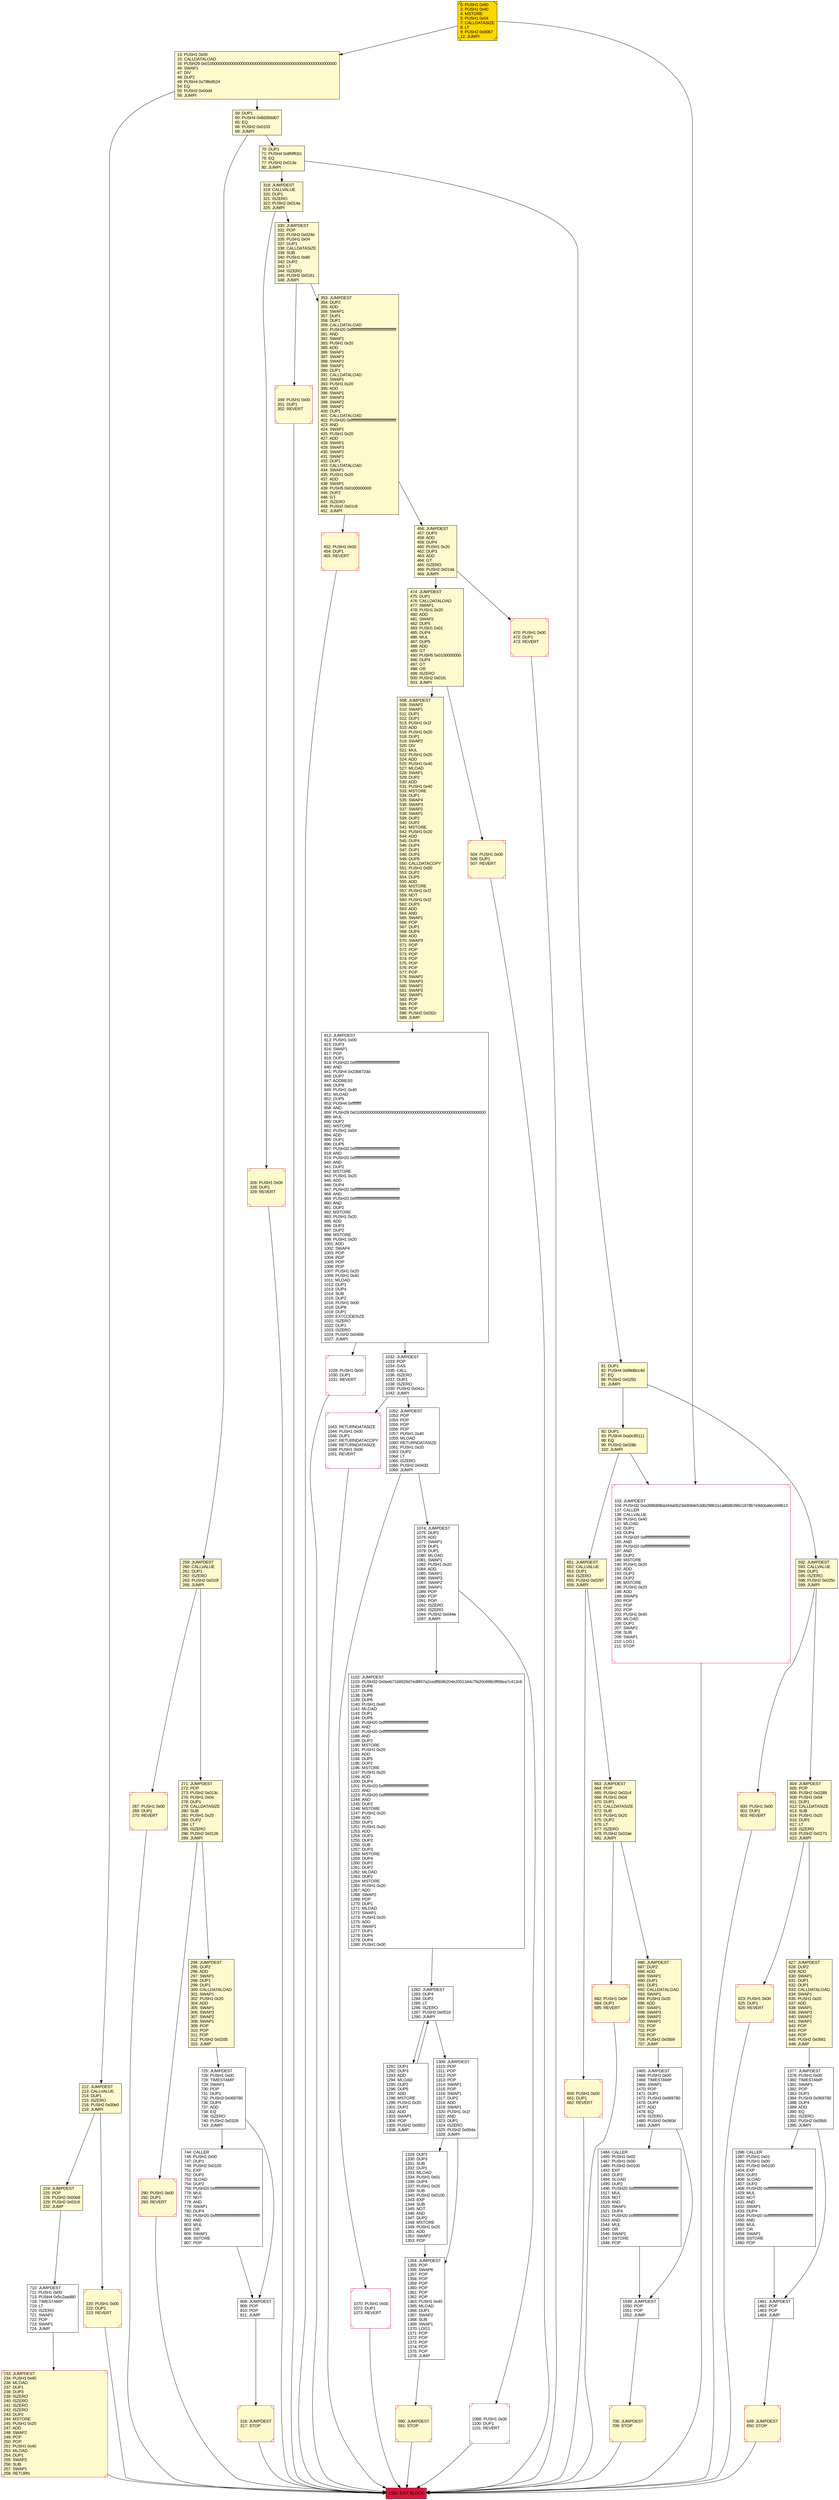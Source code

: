 digraph G {
bgcolor=transparent rankdir=UD;
node [shape=box style=filled color=black fillcolor=white fontname=arial fontcolor=black];
290 [label="290: PUSH1 0x00\l292: DUP1\l293: REVERT\l" fillcolor=lemonchiffon shape=Msquare color=crimson ];
686 [label="686: JUMPDEST\l687: DUP2\l688: ADD\l689: SWAP1\l690: DUP1\l691: DUP1\l692: CALLDATALOAD\l693: SWAP1\l694: PUSH1 0x20\l696: ADD\l697: SWAP1\l698: SWAP3\l699: SWAP2\l700: SWAP1\l701: POP\l702: POP\l703: POP\l704: PUSH2 0x05b9\l707: JUMP\l" fillcolor=lemonchiffon ];
651 [label="651: JUMPDEST\l652: CALLVALUE\l653: DUP1\l654: ISZERO\l655: PUSH2 0x0297\l658: JUMPI\l" fillcolor=lemonchiffon ];
1043 [label="1043: RETURNDATASIZE\l1044: PUSH1 0x00\l1046: DUP1\l1047: RETURNDATACOPY\l1048: RETURNDATASIZE\l1049: PUSH1 0x00\l1051: REVERT\l" shape=Msquare color=crimson ];
1102 [label="1102: JUMPDEST\l1103: PUSH32 0x0eeb71b8926d7ed8f47a2cedf6b9b204e2001344c7fa20c696c9f06ea7c413c6\l1136: DUP6\l1137: DUP6\l1138: DUP6\l1139: DUP6\l1140: PUSH1 0x40\l1142: MLOAD\l1143: DUP1\l1144: DUP6\l1145: PUSH20 0xffffffffffffffffffffffffffffffffffffffff\l1166: AND\l1167: PUSH20 0xffffffffffffffffffffffffffffffffffffffff\l1188: AND\l1189: DUP2\l1190: MSTORE\l1191: PUSH1 0x20\l1193: ADD\l1194: DUP5\l1195: DUP2\l1196: MSTORE\l1197: PUSH1 0x20\l1199: ADD\l1200: DUP4\l1201: PUSH20 0xffffffffffffffffffffffffffffffffffffffff\l1222: AND\l1223: PUSH20 0xffffffffffffffffffffffffffffffffffffffff\l1244: AND\l1245: DUP2\l1246: MSTORE\l1247: PUSH1 0x20\l1249: ADD\l1250: DUP1\l1251: PUSH1 0x20\l1253: ADD\l1254: DUP3\l1255: DUP2\l1256: SUB\l1257: DUP3\l1258: MSTORE\l1259: DUP4\l1260: DUP2\l1261: DUP2\l1262: MLOAD\l1263: DUP2\l1264: MSTORE\l1265: PUSH1 0x20\l1267: ADD\l1268: SWAP2\l1269: POP\l1270: DUP1\l1271: MLOAD\l1272: SWAP1\l1273: PUSH1 0x20\l1275: ADD\l1276: SWAP1\l1277: DUP1\l1278: DUP4\l1279: DUP4\l1280: PUSH1 0x00\l" ];
682 [label="682: PUSH1 0x00\l684: DUP1\l685: REVERT\l" fillcolor=lemonchiffon shape=Msquare color=crimson ];
103 [label="103: JUMPDEST\l104: PUSH32 0xa398b89ba344a0b23a0b9de53db298b2a1a868b396c1878b7e9dcbafecd49b13\l137: CALLER\l138: CALLVALUE\l139: PUSH1 0x40\l141: MLOAD\l142: DUP1\l143: DUP4\l144: PUSH20 0xffffffffffffffffffffffffffffffffffffffff\l165: AND\l166: PUSH20 0xffffffffffffffffffffffffffffffffffffffff\l187: AND\l188: DUP2\l189: MSTORE\l190: PUSH1 0x20\l192: ADD\l193: DUP3\l194: DUP2\l195: MSTORE\l196: PUSH1 0x20\l198: ADD\l199: SWAP3\l200: POP\l201: POP\l202: POP\l203: PUSH1 0x40\l205: MLOAD\l206: DUP1\l207: SWAP2\l208: SUB\l209: SWAP1\l210: LOG1\l211: STOP\l" shape=Msquare color=crimson ];
1070 [label="1070: PUSH1 0x00\l1072: DUP1\l1073: REVERT\l" shape=Msquare color=crimson ];
318 [label="318: JUMPDEST\l319: CALLVALUE\l320: DUP1\l321: ISZERO\l322: PUSH2 0x014a\l325: JUMPI\l" fillcolor=lemonchiffon ];
1553 [label="1553: EXIT BLOCK\l" fillcolor=crimson ];
1465 [label="1465: JUMPDEST\l1466: PUSH1 0x00\l1468: TIMESTAMP\l1469: SWAP1\l1470: POP\l1471: DUP1\l1472: PUSH3 0x069780\l1476: DUP4\l1477: ADD\l1478: EQ\l1479: ISZERO\l1480: PUSH2 0x060d\l1483: JUMPI\l" ];
456 [label="456: JUMPDEST\l457: DUP3\l458: ADD\l459: DUP4\l460: PUSH1 0x20\l462: DUP3\l463: ADD\l464: GT\l465: ISZERO\l466: PUSH2 0x01da\l469: JUMPI\l" fillcolor=lemonchiffon ];
663 [label="663: JUMPDEST\l664: POP\l665: PUSH2 0x02c4\l668: PUSH1 0x04\l670: DUP1\l671: CALLDATASIZE\l672: SUB\l673: PUSH1 0x20\l675: DUP2\l676: LT\l677: ISZERO\l678: PUSH2 0x02ae\l681: JUMPI\l" fillcolor=lemonchiffon ];
649 [label="649: JUMPDEST\l650: STOP\l" fillcolor=lemonchiffon shape=Msquare color=crimson ];
294 [label="294: JUMPDEST\l295: DUP2\l296: ADD\l297: SWAP1\l298: DUP1\l299: DUP1\l300: CALLDATALOAD\l301: SWAP1\l302: PUSH1 0x20\l304: ADD\l305: SWAP1\l306: SWAP3\l307: SWAP2\l308: SWAP1\l309: POP\l310: POP\l311: POP\l312: PUSH2 0x02d5\l315: JUMP\l" fillcolor=lemonchiffon ];
1309 [label="1309: JUMPDEST\l1310: POP\l1311: POP\l1312: POP\l1313: POP\l1314: SWAP1\l1315: POP\l1316: SWAP1\l1317: DUP2\l1318: ADD\l1319: SWAP1\l1320: PUSH1 0x1f\l1322: AND\l1323: DUP1\l1324: ISZERO\l1325: PUSH2 0x054a\l1328: JUMPI\l" ];
1032 [label="1032: JUMPDEST\l1033: POP\l1034: GAS\l1035: CALL\l1036: ISZERO\l1037: DUP1\l1038: ISZERO\l1039: PUSH2 0x041c\l1042: JUMPI\l" ];
1028 [label="1028: PUSH1 0x00\l1030: DUP1\l1031: REVERT\l" shape=Msquare color=crimson ];
81 [label="81: DUP1\l82: PUSH4 0x99d8cc4d\l87: EQ\l88: PUSH2 0x0250\l91: JUMPI\l" fillcolor=lemonchiffon ];
316 [label="316: JUMPDEST\l317: STOP\l" fillcolor=lemonchiffon shape=Msquare color=crimson ];
267 [label="267: PUSH1 0x00\l269: DUP1\l270: REVERT\l" fillcolor=lemonchiffon shape=Msquare color=crimson ];
508 [label="508: JUMPDEST\l509: SWAP2\l510: SWAP1\l511: DUP1\l512: DUP1\l513: PUSH1 0x1f\l515: ADD\l516: PUSH1 0x20\l518: DUP1\l519: SWAP2\l520: DIV\l521: MUL\l522: PUSH1 0x20\l524: ADD\l525: PUSH1 0x40\l527: MLOAD\l528: SWAP1\l529: DUP2\l530: ADD\l531: PUSH1 0x40\l533: MSTORE\l534: DUP1\l535: SWAP4\l536: SWAP3\l537: SWAP2\l538: SWAP1\l539: DUP2\l540: DUP2\l541: MSTORE\l542: PUSH1 0x20\l544: ADD\l545: DUP4\l546: DUP4\l547: DUP1\l548: DUP3\l549: DUP5\l550: CALLDATACOPY\l551: PUSH1 0x00\l553: DUP2\l554: DUP5\l555: ADD\l556: MSTORE\l557: PUSH1 0x1f\l559: NOT\l560: PUSH1 0x1f\l562: DUP3\l563: ADD\l564: AND\l565: SWAP1\l566: POP\l567: DUP1\l568: DUP4\l569: ADD\l570: SWAP3\l571: POP\l572: POP\l573: POP\l574: POP\l575: POP\l576: POP\l577: POP\l578: SWAP2\l579: SWAP3\l580: SWAP2\l581: SWAP3\l582: SWAP1\l583: POP\l584: POP\l585: POP\l586: PUSH2 0x032c\l589: JUMP\l" fillcolor=lemonchiffon ];
725 [label="725: JUMPDEST\l726: PUSH1 0x00\l728: TIMESTAMP\l729: SWAP1\l730: POP\l731: DUP1\l732: PUSH3 0x069780\l736: DUP4\l737: ADD\l738: EQ\l739: ISZERO\l740: PUSH2 0x0328\l743: JUMPI\l" ];
659 [label="659: PUSH1 0x00\l661: DUP1\l662: REVERT\l" fillcolor=lemonchiffon shape=Msquare color=crimson ];
1282 [label="1282: JUMPDEST\l1283: DUP4\l1284: DUP2\l1285: LT\l1286: ISZERO\l1287: PUSH2 0x051d\l1290: JUMPI\l" ];
224 [label="224: JUMPDEST\l225: POP\l226: PUSH2 0x00e9\l229: PUSH2 0x02c6\l232: JUMP\l" fillcolor=lemonchiffon ];
271 [label="271: JUMPDEST\l272: POP\l273: PUSH2 0x013c\l276: PUSH1 0x04\l278: DUP1\l279: CALLDATASIZE\l280: SUB\l281: PUSH1 0x20\l283: DUP2\l284: LT\l285: ISZERO\l286: PUSH2 0x0126\l289: JUMPI\l" fillcolor=lemonchiffon ];
1291 [label="1291: DUP1\l1292: DUP3\l1293: ADD\l1294: MLOAD\l1295: DUP2\l1296: DUP5\l1297: ADD\l1298: MSTORE\l1299: PUSH1 0x20\l1301: DUP2\l1302: ADD\l1303: SWAP1\l1304: POP\l1305: PUSH2 0x0502\l1308: JUMP\l" ];
1074 [label="1074: JUMPDEST\l1075: DUP2\l1076: ADD\l1077: SWAP1\l1078: DUP1\l1079: DUP1\l1080: MLOAD\l1081: SWAP1\l1082: PUSH1 0x20\l1084: ADD\l1085: SWAP1\l1086: SWAP3\l1087: SWAP2\l1088: SWAP1\l1089: POP\l1090: POP\l1091: POP\l1092: ISZERO\l1093: ISZERO\l1094: PUSH2 0x044e\l1097: JUMPI\l" ];
1329 [label="1329: DUP1\l1330: DUP3\l1331: SUB\l1332: DUP1\l1333: MLOAD\l1334: PUSH1 0x01\l1336: DUP4\l1337: PUSH1 0x20\l1339: SUB\l1340: PUSH2 0x0100\l1343: EXP\l1344: SUB\l1345: NOT\l1346: AND\l1347: DUP2\l1348: MSTORE\l1349: PUSH1 0x20\l1351: ADD\l1352: SWAP2\l1353: POP\l" ];
1484 [label="1484: CALLER\l1485: PUSH1 0x02\l1487: PUSH1 0x00\l1489: PUSH2 0x0100\l1492: EXP\l1493: DUP2\l1494: SLOAD\l1495: DUP2\l1496: PUSH20 0xffffffffffffffffffffffffffffffffffffffff\l1517: MUL\l1518: NOT\l1519: AND\l1520: SWAP1\l1521: DUP4\l1522: PUSH20 0xffffffffffffffffffffffffffffffffffffffff\l1543: AND\l1544: MUL\l1545: OR\l1546: SWAP1\l1547: SSTORE\l1548: POP\l" ];
353 [label="353: JUMPDEST\l354: DUP2\l355: ADD\l356: SWAP1\l357: DUP1\l358: DUP1\l359: CALLDATALOAD\l360: PUSH20 0xffffffffffffffffffffffffffffffffffffffff\l381: AND\l382: SWAP1\l383: PUSH1 0x20\l385: ADD\l386: SWAP1\l387: SWAP3\l388: SWAP2\l389: SWAP1\l390: DUP1\l391: CALLDATALOAD\l392: SWAP1\l393: PUSH1 0x20\l395: ADD\l396: SWAP1\l397: SWAP3\l398: SWAP2\l399: SWAP1\l400: DUP1\l401: CALLDATALOAD\l402: PUSH20 0xffffffffffffffffffffffffffffffffffffffff\l423: AND\l424: SWAP1\l425: PUSH1 0x20\l427: ADD\l428: SWAP1\l429: SWAP3\l430: SWAP2\l431: SWAP1\l432: DUP1\l433: CALLDATALOAD\l434: SWAP1\l435: PUSH1 0x20\l437: ADD\l438: SWAP1\l439: PUSH5 0x0100000000\l445: DUP2\l446: GT\l447: ISZERO\l448: PUSH2 0x01c8\l451: JUMPI\l" fillcolor=lemonchiffon ];
70 [label="70: DUP1\l71: PUSH4 0x8f4ffcb1\l76: EQ\l77: PUSH2 0x013e\l80: JUMPI\l" fillcolor=lemonchiffon ];
1549 [label="1549: JUMPDEST\l1550: POP\l1551: POP\l1552: JUMP\l" ];
212 [label="212: JUMPDEST\l213: CALLVALUE\l214: DUP1\l215: ISZERO\l216: PUSH2 0x00e0\l219: JUMPI\l" fillcolor=lemonchiffon ];
13 [label="13: PUSH1 0x00\l15: CALLDATALOAD\l16: PUSH29 0x0100000000000000000000000000000000000000000000000000000000\l46: SWAP1\l47: DIV\l48: DUP1\l49: PUSH4 0x79fe9524\l54: EQ\l55: PUSH2 0x00d4\l58: JUMPI\l" fillcolor=lemonchiffon ];
623 [label="623: PUSH1 0x00\l625: DUP1\l626: REVERT\l" fillcolor=lemonchiffon shape=Msquare color=crimson ];
1354 [label="1354: JUMPDEST\l1355: POP\l1356: SWAP6\l1357: POP\l1358: POP\l1359: POP\l1360: POP\l1361: POP\l1362: POP\l1363: PUSH1 0x40\l1365: MLOAD\l1366: DUP1\l1367: SWAP2\l1368: SUB\l1369: SWAP1\l1370: LOG1\l1371: POP\l1372: POP\l1373: POP\l1374: POP\l1375: POP\l1376: JUMP\l" ];
708 [label="708: JUMPDEST\l709: STOP\l" fillcolor=lemonchiffon shape=Msquare color=crimson ];
710 [label="710: JUMPDEST\l711: PUSH1 0x00\l713: PUSH4 0x5c2aad80\l718: TIMESTAMP\l719: LT\l720: ISZERO\l721: SWAP1\l722: POP\l723: SWAP1\l724: JUMP\l" ];
627 [label="627: JUMPDEST\l628: DUP2\l629: ADD\l630: SWAP1\l631: DUP1\l632: DUP1\l633: CALLDATALOAD\l634: SWAP1\l635: PUSH1 0x20\l637: ADD\l638: SWAP1\l639: SWAP3\l640: SWAP2\l641: SWAP1\l642: POP\l643: POP\l644: POP\l645: PUSH2 0x0561\l648: JUMP\l" fillcolor=lemonchiffon ];
233 [label="233: JUMPDEST\l234: PUSH1 0x40\l236: MLOAD\l237: DUP1\l238: DUP3\l239: ISZERO\l240: ISZERO\l241: ISZERO\l242: ISZERO\l243: DUP2\l244: MSTORE\l245: PUSH1 0x20\l247: ADD\l248: SWAP2\l249: POP\l250: POP\l251: PUSH1 0x40\l253: MLOAD\l254: DUP1\l255: SWAP2\l256: SUB\l257: SWAP1\l258: RETURN\l" fillcolor=lemonchiffon shape=Msquare color=crimson ];
1377 [label="1377: JUMPDEST\l1378: PUSH1 0x00\l1380: TIMESTAMP\l1381: SWAP1\l1382: POP\l1383: DUP1\l1384: PUSH3 0x069780\l1388: DUP4\l1389: ADD\l1390: EQ\l1391: ISZERO\l1392: PUSH2 0x05b5\l1395: JUMPI\l" ];
504 [label="504: PUSH1 0x00\l506: DUP1\l507: REVERT\l" fillcolor=lemonchiffon shape=Msquare color=crimson ];
590 [label="590: JUMPDEST\l591: STOP\l" fillcolor=lemonchiffon shape=Msquare color=crimson ];
1052 [label="1052: JUMPDEST\l1053: POP\l1054: POP\l1055: POP\l1056: POP\l1057: PUSH1 0x40\l1059: MLOAD\l1060: RETURNDATASIZE\l1061: PUSH1 0x20\l1063: DUP2\l1064: LT\l1065: ISZERO\l1066: PUSH2 0x0432\l1069: JUMPI\l" ];
0 [label="0: PUSH1 0x80\l2: PUSH1 0x40\l4: MSTORE\l5: PUSH1 0x04\l7: CALLDATASIZE\l8: LT\l9: PUSH2 0x0067\l12: JUMPI\l" fillcolor=lemonchiffon shape=Msquare fillcolor=gold ];
59 [label="59: DUP1\l60: PUSH4 0x8d356d07\l65: EQ\l66: PUSH2 0x0103\l69: JUMPI\l" fillcolor=lemonchiffon ];
808 [label="808: JUMPDEST\l809: POP\l810: POP\l811: JUMP\l" ];
259 [label="259: JUMPDEST\l260: CALLVALUE\l261: DUP1\l262: ISZERO\l263: PUSH2 0x010f\l266: JUMPI\l" fillcolor=lemonchiffon ];
452 [label="452: PUSH1 0x00\l454: DUP1\l455: REVERT\l" fillcolor=lemonchiffon shape=Msquare color=crimson ];
326 [label="326: PUSH1 0x00\l328: DUP1\l329: REVERT\l" fillcolor=lemonchiffon shape=Msquare color=crimson ];
744 [label="744: CALLER\l745: PUSH1 0x00\l747: DUP1\l748: PUSH2 0x0100\l751: EXP\l752: DUP2\l753: SLOAD\l754: DUP2\l755: PUSH20 0xffffffffffffffffffffffffffffffffffffffff\l776: MUL\l777: NOT\l778: AND\l779: SWAP1\l780: DUP4\l781: PUSH20 0xffffffffffffffffffffffffffffffffffffffff\l802: AND\l803: MUL\l804: OR\l805: SWAP1\l806: SSTORE\l807: POP\l" ];
92 [label="92: DUP1\l93: PUSH4 0xa0c95111\l98: EQ\l99: PUSH2 0x028b\l102: JUMPI\l" fillcolor=lemonchiffon ];
1098 [label="1098: PUSH1 0x00\l1100: DUP1\l1101: REVERT\l" shape=Msquare color=crimson ];
592 [label="592: JUMPDEST\l593: CALLVALUE\l594: DUP1\l595: ISZERO\l596: PUSH2 0x025c\l599: JUMPI\l" fillcolor=lemonchiffon ];
330 [label="330: JUMPDEST\l331: POP\l332: PUSH2 0x024e\l335: PUSH1 0x04\l337: DUP1\l338: CALLDATASIZE\l339: SUB\l340: PUSH1 0x80\l342: DUP2\l343: LT\l344: ISZERO\l345: PUSH2 0x0161\l348: JUMPI\l" fillcolor=lemonchiffon ];
604 [label="604: JUMPDEST\l605: POP\l606: PUSH2 0x0289\l609: PUSH1 0x04\l611: DUP1\l612: CALLDATASIZE\l613: SUB\l614: PUSH1 0x20\l616: DUP2\l617: LT\l618: ISZERO\l619: PUSH2 0x0273\l622: JUMPI\l" fillcolor=lemonchiffon ];
1396 [label="1396: CALLER\l1397: PUSH1 0x01\l1399: PUSH1 0x00\l1401: PUSH2 0x0100\l1404: EXP\l1405: DUP2\l1406: SLOAD\l1407: DUP2\l1408: PUSH20 0xffffffffffffffffffffffffffffffffffffffff\l1429: MUL\l1430: NOT\l1431: AND\l1432: SWAP1\l1433: DUP4\l1434: PUSH20 0xffffffffffffffffffffffffffffffffffffffff\l1455: AND\l1456: MUL\l1457: OR\l1458: SWAP1\l1459: SSTORE\l1460: POP\l" ];
470 [label="470: PUSH1 0x00\l472: DUP1\l473: REVERT\l" fillcolor=lemonchiffon shape=Msquare color=crimson ];
474 [label="474: JUMPDEST\l475: DUP1\l476: CALLDATALOAD\l477: SWAP1\l478: PUSH1 0x20\l480: ADD\l481: SWAP2\l482: DUP5\l483: PUSH1 0x01\l485: DUP4\l486: MUL\l487: DUP5\l488: ADD\l489: GT\l490: PUSH5 0x0100000000\l496: DUP4\l497: GT\l498: OR\l499: ISZERO\l500: PUSH2 0x01fc\l503: JUMPI\l" fillcolor=lemonchiffon ];
600 [label="600: PUSH1 0x00\l602: DUP1\l603: REVERT\l" fillcolor=lemonchiffon shape=Msquare color=crimson ];
349 [label="349: PUSH1 0x00\l351: DUP1\l352: REVERT\l" fillcolor=lemonchiffon shape=Msquare color=crimson ];
812 [label="812: JUMPDEST\l813: PUSH1 0x00\l815: DUP3\l816: SWAP1\l817: POP\l818: DUP1\l819: PUSH20 0xffffffffffffffffffffffffffffffffffffffff\l840: AND\l841: PUSH4 0x23b872dd\l846: DUP7\l847: ADDRESS\l848: DUP8\l849: PUSH1 0x40\l851: MLOAD\l852: DUP5\l853: PUSH4 0xffffffff\l858: AND\l859: PUSH29 0x0100000000000000000000000000000000000000000000000000000000\l889: MUL\l890: DUP2\l891: MSTORE\l892: PUSH1 0x04\l894: ADD\l895: DUP1\l896: DUP5\l897: PUSH20 0xffffffffffffffffffffffffffffffffffffffff\l918: AND\l919: PUSH20 0xffffffffffffffffffffffffffffffffffffffff\l940: AND\l941: DUP2\l942: MSTORE\l943: PUSH1 0x20\l945: ADD\l946: DUP4\l947: PUSH20 0xffffffffffffffffffffffffffffffffffffffff\l968: AND\l969: PUSH20 0xffffffffffffffffffffffffffffffffffffffff\l990: AND\l991: DUP2\l992: MSTORE\l993: PUSH1 0x20\l995: ADD\l996: DUP3\l997: DUP2\l998: MSTORE\l999: PUSH1 0x20\l1001: ADD\l1002: SWAP4\l1003: POP\l1004: POP\l1005: POP\l1006: POP\l1007: PUSH1 0x20\l1009: PUSH1 0x40\l1011: MLOAD\l1012: DUP1\l1013: DUP4\l1014: SUB\l1015: DUP2\l1016: PUSH1 0x00\l1018: DUP8\l1019: DUP1\l1020: EXTCODESIZE\l1021: ISZERO\l1022: DUP1\l1023: ISZERO\l1024: PUSH2 0x0408\l1027: JUMPI\l" ];
220 [label="220: PUSH1 0x00\l222: DUP1\l223: REVERT\l" fillcolor=lemonchiffon shape=Msquare color=crimson ];
1461 [label="1461: JUMPDEST\l1462: POP\l1463: POP\l1464: JUMP\l" ];
710 -> 233;
744 -> 808;
1282 -> 1291;
1291 -> 1282;
59 -> 259;
627 -> 1377;
1396 -> 1461;
13 -> 212;
649 -> 1553;
330 -> 349;
0 -> 13;
1282 -> 1309;
290 -> 1553;
294 -> 725;
1354 -> 590;
271 -> 294;
1549 -> 708;
592 -> 600;
663 -> 682;
663 -> 686;
1309 -> 1329;
1043 -> 1553;
651 -> 663;
682 -> 1553;
686 -> 1465;
1070 -> 1553;
103 -> 1553;
592 -> 604;
474 -> 504;
604 -> 627;
1377 -> 1396;
1465 -> 1484;
659 -> 1553;
353 -> 452;
59 -> 70;
13 -> 59;
1377 -> 1461;
1032 -> 1043;
330 -> 353;
1074 -> 1102;
651 -> 659;
1028 -> 1553;
271 -> 290;
316 -> 1553;
212 -> 220;
267 -> 1553;
1102 -> 1282;
604 -> 623;
81 -> 92;
708 -> 1553;
233 -> 1553;
81 -> 592;
504 -> 1553;
590 -> 1553;
808 -> 316;
259 -> 267;
725 -> 808;
508 -> 812;
259 -> 271;
1074 -> 1098;
0 -> 103;
725 -> 744;
1052 -> 1070;
70 -> 318;
474 -> 508;
812 -> 1028;
353 -> 456;
623 -> 1553;
812 -> 1032;
1465 -> 1549;
318 -> 330;
1052 -> 1074;
1461 -> 649;
224 -> 710;
456 -> 474;
470 -> 1553;
92 -> 103;
600 -> 1553;
456 -> 470;
220 -> 1553;
349 -> 1553;
1309 -> 1354;
70 -> 81;
92 -> 651;
212 -> 224;
452 -> 1553;
1329 -> 1354;
318 -> 326;
326 -> 1553;
1032 -> 1052;
1098 -> 1553;
1484 -> 1549;
}
